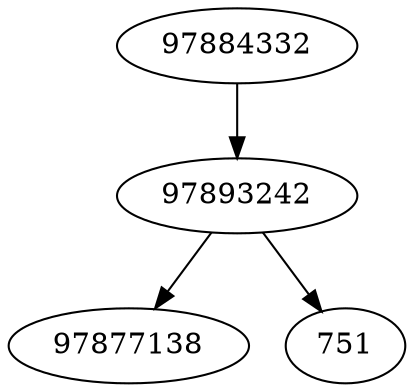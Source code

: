 strict digraph  {
97877138;
97884332;
97893242;
751;
97884332 -> 97893242;
97893242 -> 751;
97893242 -> 97877138;
}

